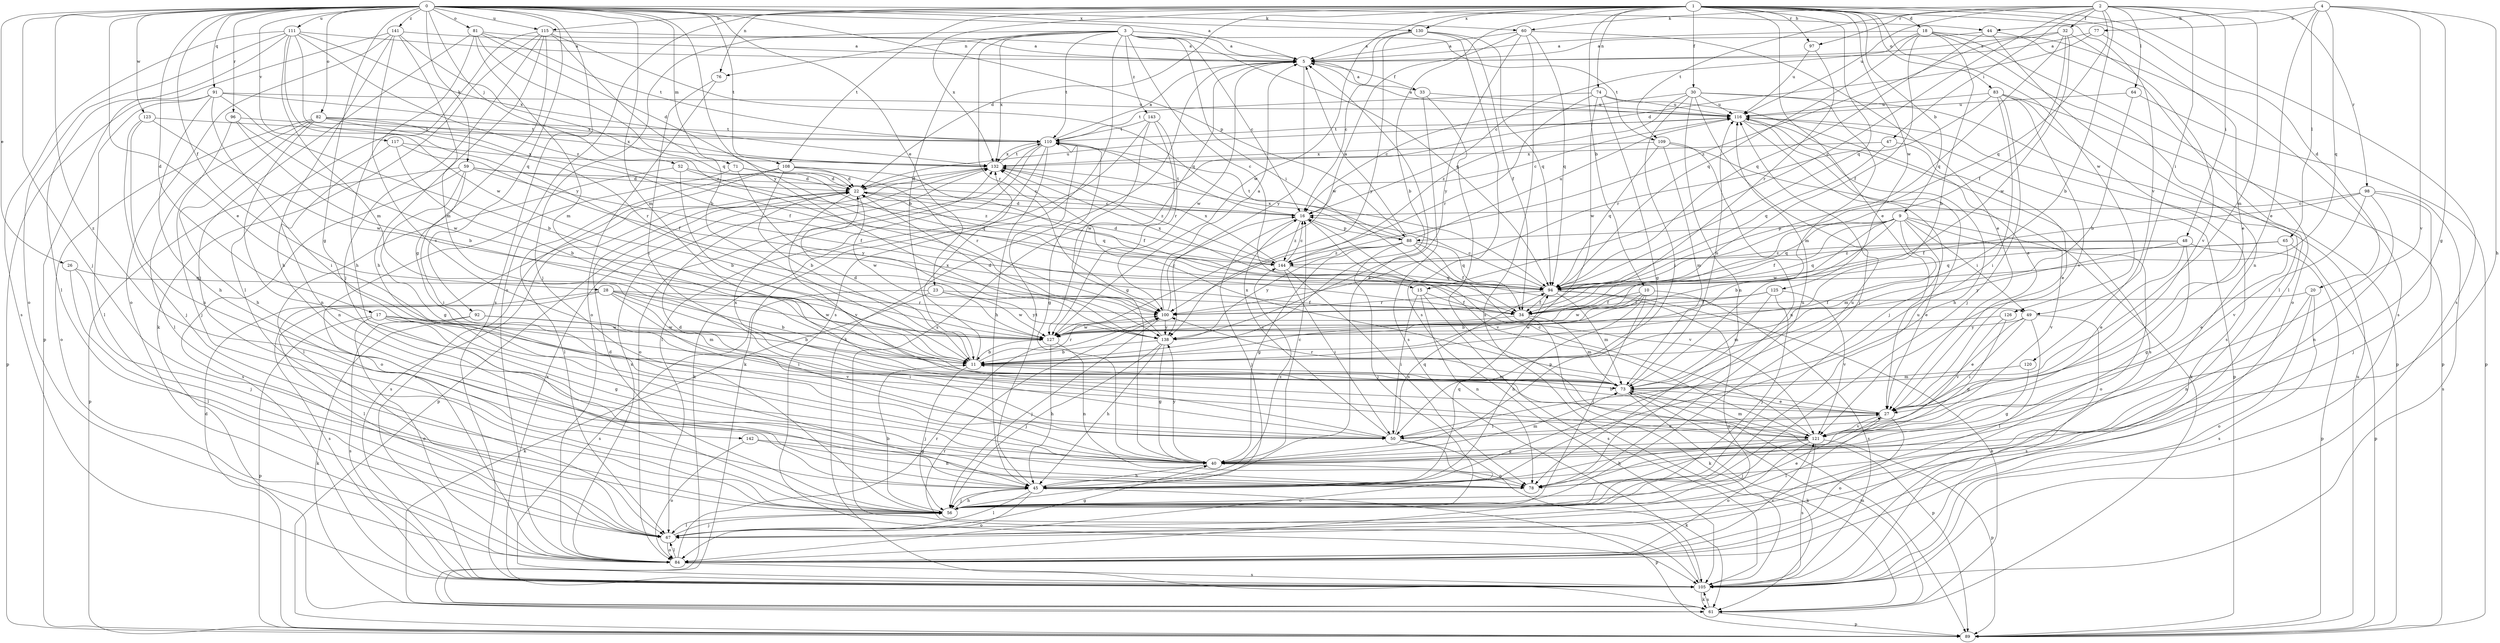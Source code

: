 strict digraph  {
0;
1;
2;
3;
4;
5;
9;
10;
11;
15;
16;
17;
18;
20;
22;
23;
26;
27;
28;
30;
32;
33;
34;
40;
44;
45;
47;
48;
49;
50;
52;
56;
59;
60;
61;
64;
65;
67;
71;
73;
74;
76;
77;
78;
81;
82;
83;
84;
88;
89;
91;
92;
94;
96;
97;
98;
100;
105;
108;
109;
110;
111;
115;
116;
117;
120;
121;
123;
125;
126;
127;
130;
132;
138;
141;
142;
143;
144;
0 -> 5  [label=a];
0 -> 17  [label=d];
0 -> 23  [label=e];
0 -> 26  [label=e];
0 -> 27  [label=e];
0 -> 28  [label=f];
0 -> 40  [label=g];
0 -> 44  [label=h];
0 -> 52  [label=j];
0 -> 56  [label=j];
0 -> 59  [label=k];
0 -> 60  [label=k];
0 -> 71  [label=m];
0 -> 73  [label=m];
0 -> 81  [label=o];
0 -> 82  [label=o];
0 -> 88  [label=p];
0 -> 91  [label=q];
0 -> 92  [label=q];
0 -> 96  [label=r];
0 -> 105  [label=s];
0 -> 108  [label=t];
0 -> 111  [label=u];
0 -> 115  [label=u];
0 -> 117  [label=v];
0 -> 123  [label=w];
0 -> 130  [label=x];
0 -> 138  [label=y];
0 -> 141  [label=z];
0 -> 142  [label=z];
1 -> 9  [label=b];
1 -> 10  [label=b];
1 -> 11  [label=b];
1 -> 18  [label=d];
1 -> 20  [label=d];
1 -> 22  [label=d];
1 -> 27  [label=e];
1 -> 30  [label=f];
1 -> 74  [label=n];
1 -> 76  [label=n];
1 -> 83  [label=o];
1 -> 84  [label=o];
1 -> 94  [label=q];
1 -> 97  [label=r];
1 -> 105  [label=s];
1 -> 108  [label=t];
1 -> 115  [label=u];
1 -> 120  [label=v];
1 -> 125  [label=w];
1 -> 126  [label=w];
1 -> 127  [label=w];
1 -> 130  [label=x];
1 -> 132  [label=x];
2 -> 11  [label=b];
2 -> 15  [label=c];
2 -> 32  [label=f];
2 -> 47  [label=i];
2 -> 48  [label=i];
2 -> 49  [label=i];
2 -> 60  [label=k];
2 -> 64  [label=l];
2 -> 73  [label=m];
2 -> 94  [label=q];
2 -> 97  [label=r];
2 -> 98  [label=r];
2 -> 109  [label=t];
2 -> 116  [label=u];
3 -> 5  [label=a];
3 -> 11  [label=b];
3 -> 15  [label=c];
3 -> 16  [label=c];
3 -> 49  [label=i];
3 -> 56  [label=j];
3 -> 76  [label=n];
3 -> 94  [label=q];
3 -> 100  [label=r];
3 -> 105  [label=s];
3 -> 109  [label=t];
3 -> 110  [label=t];
3 -> 132  [label=x];
3 -> 143  [label=z];
4 -> 27  [label=e];
4 -> 40  [label=g];
4 -> 44  [label=h];
4 -> 45  [label=h];
4 -> 65  [label=l];
4 -> 77  [label=n];
4 -> 94  [label=q];
4 -> 121  [label=v];
5 -> 33  [label=f];
5 -> 61  [label=k];
5 -> 105  [label=s];
5 -> 127  [label=w];
5 -> 138  [label=y];
9 -> 11  [label=b];
9 -> 27  [label=e];
9 -> 34  [label=f];
9 -> 49  [label=i];
9 -> 73  [label=m];
9 -> 84  [label=o];
9 -> 88  [label=p];
9 -> 94  [label=q];
9 -> 121  [label=v];
9 -> 127  [label=w];
10 -> 11  [label=b];
10 -> 34  [label=f];
10 -> 45  [label=h];
10 -> 56  [label=j];
10 -> 105  [label=s];
10 -> 127  [label=w];
11 -> 22  [label=d];
11 -> 56  [label=j];
11 -> 73  [label=m];
11 -> 100  [label=r];
11 -> 132  [label=x];
15 -> 34  [label=f];
15 -> 50  [label=i];
15 -> 78  [label=n];
15 -> 105  [label=s];
16 -> 22  [label=d];
16 -> 56  [label=j];
16 -> 88  [label=p];
16 -> 110  [label=t];
16 -> 121  [label=v];
16 -> 144  [label=z];
17 -> 11  [label=b];
17 -> 40  [label=g];
17 -> 84  [label=o];
17 -> 89  [label=p];
17 -> 121  [label=v];
17 -> 127  [label=w];
18 -> 5  [label=a];
18 -> 11  [label=b];
18 -> 16  [label=c];
18 -> 34  [label=f];
18 -> 67  [label=l];
18 -> 84  [label=o];
18 -> 94  [label=q];
18 -> 105  [label=s];
20 -> 34  [label=f];
20 -> 78  [label=n];
20 -> 84  [label=o];
20 -> 105  [label=s];
22 -> 16  [label=c];
22 -> 94  [label=q];
22 -> 105  [label=s];
22 -> 116  [label=u];
22 -> 121  [label=v];
22 -> 127  [label=w];
23 -> 34  [label=f];
23 -> 61  [label=k];
23 -> 105  [label=s];
23 -> 127  [label=w];
23 -> 138  [label=y];
26 -> 56  [label=j];
26 -> 67  [label=l];
26 -> 94  [label=q];
27 -> 11  [label=b];
27 -> 50  [label=i];
27 -> 67  [label=l];
27 -> 84  [label=o];
27 -> 121  [label=v];
27 -> 132  [label=x];
28 -> 11  [label=b];
28 -> 50  [label=i];
28 -> 67  [label=l];
28 -> 73  [label=m];
28 -> 100  [label=r];
28 -> 105  [label=s];
28 -> 127  [label=w];
30 -> 16  [label=c];
30 -> 50  [label=i];
30 -> 56  [label=j];
30 -> 73  [label=m];
30 -> 78  [label=n];
30 -> 89  [label=p];
30 -> 116  [label=u];
30 -> 144  [label=z];
32 -> 5  [label=a];
32 -> 34  [label=f];
32 -> 94  [label=q];
32 -> 121  [label=v];
32 -> 127  [label=w];
32 -> 144  [label=z];
33 -> 5  [label=a];
33 -> 89  [label=p];
33 -> 105  [label=s];
33 -> 116  [label=u];
34 -> 61  [label=k];
34 -> 73  [label=m];
34 -> 127  [label=w];
40 -> 16  [label=c];
40 -> 22  [label=d];
40 -> 45  [label=h];
40 -> 73  [label=m];
40 -> 78  [label=n];
40 -> 138  [label=y];
44 -> 5  [label=a];
44 -> 67  [label=l];
44 -> 78  [label=n];
44 -> 94  [label=q];
45 -> 5  [label=a];
45 -> 56  [label=j];
45 -> 67  [label=l];
45 -> 84  [label=o];
45 -> 89  [label=p];
45 -> 94  [label=q];
45 -> 110  [label=t];
45 -> 116  [label=u];
45 -> 144  [label=z];
47 -> 27  [label=e];
47 -> 94  [label=q];
47 -> 132  [label=x];
48 -> 27  [label=e];
48 -> 40  [label=g];
48 -> 89  [label=p];
48 -> 94  [label=q];
48 -> 138  [label=y];
48 -> 144  [label=z];
49 -> 27  [label=e];
49 -> 50  [label=i];
49 -> 67  [label=l];
49 -> 105  [label=s];
49 -> 138  [label=y];
50 -> 16  [label=c];
50 -> 27  [label=e];
50 -> 61  [label=k];
50 -> 84  [label=o];
50 -> 94  [label=q];
50 -> 132  [label=x];
52 -> 11  [label=b];
52 -> 22  [label=d];
52 -> 67  [label=l];
52 -> 144  [label=z];
56 -> 11  [label=b];
56 -> 22  [label=d];
56 -> 27  [label=e];
56 -> 45  [label=h];
56 -> 67  [label=l];
56 -> 116  [label=u];
59 -> 16  [label=c];
59 -> 22  [label=d];
59 -> 34  [label=f];
59 -> 40  [label=g];
59 -> 50  [label=i];
59 -> 89  [label=p];
59 -> 105  [label=s];
60 -> 5  [label=a];
60 -> 27  [label=e];
60 -> 94  [label=q];
60 -> 105  [label=s];
60 -> 127  [label=w];
60 -> 138  [label=y];
61 -> 73  [label=m];
61 -> 89  [label=p];
61 -> 105  [label=s];
64 -> 11  [label=b];
64 -> 89  [label=p];
64 -> 116  [label=u];
65 -> 27  [label=e];
65 -> 89  [label=p];
65 -> 94  [label=q];
65 -> 144  [label=z];
67 -> 40  [label=g];
67 -> 56  [label=j];
67 -> 84  [label=o];
71 -> 22  [label=d];
71 -> 84  [label=o];
71 -> 94  [label=q];
71 -> 138  [label=y];
73 -> 27  [label=e];
73 -> 61  [label=k];
73 -> 89  [label=p];
73 -> 100  [label=r];
73 -> 116  [label=u];
74 -> 27  [label=e];
74 -> 40  [label=g];
74 -> 100  [label=r];
74 -> 110  [label=t];
74 -> 116  [label=u];
74 -> 127  [label=w];
76 -> 50  [label=i];
76 -> 84  [label=o];
77 -> 5  [label=a];
77 -> 22  [label=d];
77 -> 27  [label=e];
78 -> 116  [label=u];
81 -> 5  [label=a];
81 -> 22  [label=d];
81 -> 45  [label=h];
81 -> 56  [label=j];
81 -> 73  [label=m];
81 -> 94  [label=q];
81 -> 110  [label=t];
82 -> 34  [label=f];
82 -> 45  [label=h];
82 -> 67  [label=l];
82 -> 78  [label=n];
82 -> 84  [label=o];
82 -> 100  [label=r];
82 -> 110  [label=t];
82 -> 132  [label=x];
83 -> 50  [label=i];
83 -> 56  [label=j];
83 -> 89  [label=p];
83 -> 100  [label=r];
83 -> 105  [label=s];
83 -> 116  [label=u];
83 -> 121  [label=v];
84 -> 67  [label=l];
84 -> 100  [label=r];
84 -> 105  [label=s];
84 -> 121  [label=v];
84 -> 132  [label=x];
88 -> 5  [label=a];
88 -> 34  [label=f];
88 -> 40  [label=g];
88 -> 56  [label=j];
88 -> 94  [label=q];
88 -> 110  [label=t];
88 -> 116  [label=u];
88 -> 121  [label=v];
88 -> 132  [label=x];
88 -> 138  [label=y];
88 -> 144  [label=z];
89 -> 22  [label=d];
89 -> 116  [label=u];
91 -> 11  [label=b];
91 -> 45  [label=h];
91 -> 50  [label=i];
91 -> 67  [label=l];
91 -> 89  [label=p];
91 -> 116  [label=u];
91 -> 132  [label=x];
92 -> 50  [label=i];
92 -> 61  [label=k];
92 -> 105  [label=s];
92 -> 127  [label=w];
94 -> 16  [label=c];
94 -> 34  [label=f];
94 -> 61  [label=k];
94 -> 73  [label=m];
94 -> 84  [label=o];
94 -> 100  [label=r];
94 -> 132  [label=x];
96 -> 11  [label=b];
96 -> 56  [label=j];
96 -> 110  [label=t];
96 -> 127  [label=w];
97 -> 100  [label=r];
97 -> 116  [label=u];
98 -> 16  [label=c];
98 -> 34  [label=f];
98 -> 56  [label=j];
98 -> 78  [label=n];
98 -> 105  [label=s];
98 -> 121  [label=v];
100 -> 5  [label=a];
100 -> 16  [label=c];
100 -> 56  [label=j];
100 -> 138  [label=y];
105 -> 61  [label=k];
105 -> 100  [label=r];
105 -> 132  [label=x];
108 -> 11  [label=b];
108 -> 22  [label=d];
108 -> 34  [label=f];
108 -> 67  [label=l];
108 -> 100  [label=r];
108 -> 105  [label=s];
109 -> 61  [label=k];
109 -> 73  [label=m];
109 -> 78  [label=n];
109 -> 94  [label=q];
109 -> 132  [label=x];
110 -> 5  [label=a];
110 -> 40  [label=g];
110 -> 45  [label=h];
110 -> 61  [label=k];
110 -> 67  [label=l];
110 -> 84  [label=o];
110 -> 132  [label=x];
111 -> 5  [label=a];
111 -> 67  [label=l];
111 -> 73  [label=m];
111 -> 84  [label=o];
111 -> 105  [label=s];
111 -> 127  [label=w];
111 -> 132  [label=x];
111 -> 138  [label=y];
111 -> 144  [label=z];
115 -> 5  [label=a];
115 -> 11  [label=b];
115 -> 40  [label=g];
115 -> 45  [label=h];
115 -> 56  [label=j];
115 -> 61  [label=k];
115 -> 67  [label=l];
115 -> 94  [label=q];
116 -> 5  [label=a];
116 -> 16  [label=c];
116 -> 45  [label=h];
116 -> 56  [label=j];
116 -> 89  [label=p];
116 -> 105  [label=s];
116 -> 110  [label=t];
117 -> 11  [label=b];
117 -> 34  [label=f];
117 -> 78  [label=n];
117 -> 132  [label=x];
120 -> 40  [label=g];
120 -> 73  [label=m];
121 -> 16  [label=c];
121 -> 40  [label=g];
121 -> 45  [label=h];
121 -> 56  [label=j];
121 -> 73  [label=m];
121 -> 84  [label=o];
121 -> 89  [label=p];
121 -> 105  [label=s];
123 -> 56  [label=j];
123 -> 78  [label=n];
123 -> 110  [label=t];
123 -> 127  [label=w];
125 -> 34  [label=f];
125 -> 56  [label=j];
125 -> 73  [label=m];
125 -> 100  [label=r];
125 -> 121  [label=v];
126 -> 40  [label=g];
126 -> 121  [label=v];
126 -> 127  [label=w];
127 -> 11  [label=b];
127 -> 45  [label=h];
127 -> 78  [label=n];
130 -> 5  [label=a];
130 -> 16  [label=c];
130 -> 34  [label=f];
130 -> 94  [label=q];
130 -> 105  [label=s];
130 -> 138  [label=y];
132 -> 22  [label=d];
132 -> 89  [label=p];
132 -> 110  [label=t];
132 -> 144  [label=z];
138 -> 11  [label=b];
138 -> 22  [label=d];
138 -> 40  [label=g];
138 -> 45  [label=h];
138 -> 56  [label=j];
141 -> 5  [label=a];
141 -> 45  [label=h];
141 -> 73  [label=m];
141 -> 84  [label=o];
141 -> 89  [label=p];
141 -> 100  [label=r];
141 -> 121  [label=v];
142 -> 40  [label=g];
142 -> 78  [label=n];
142 -> 84  [label=o];
143 -> 40  [label=g];
143 -> 61  [label=k];
143 -> 100  [label=r];
143 -> 110  [label=t];
143 -> 127  [label=w];
144 -> 16  [label=c];
144 -> 22  [label=d];
144 -> 50  [label=i];
144 -> 78  [label=n];
144 -> 94  [label=q];
144 -> 132  [label=x];
}
